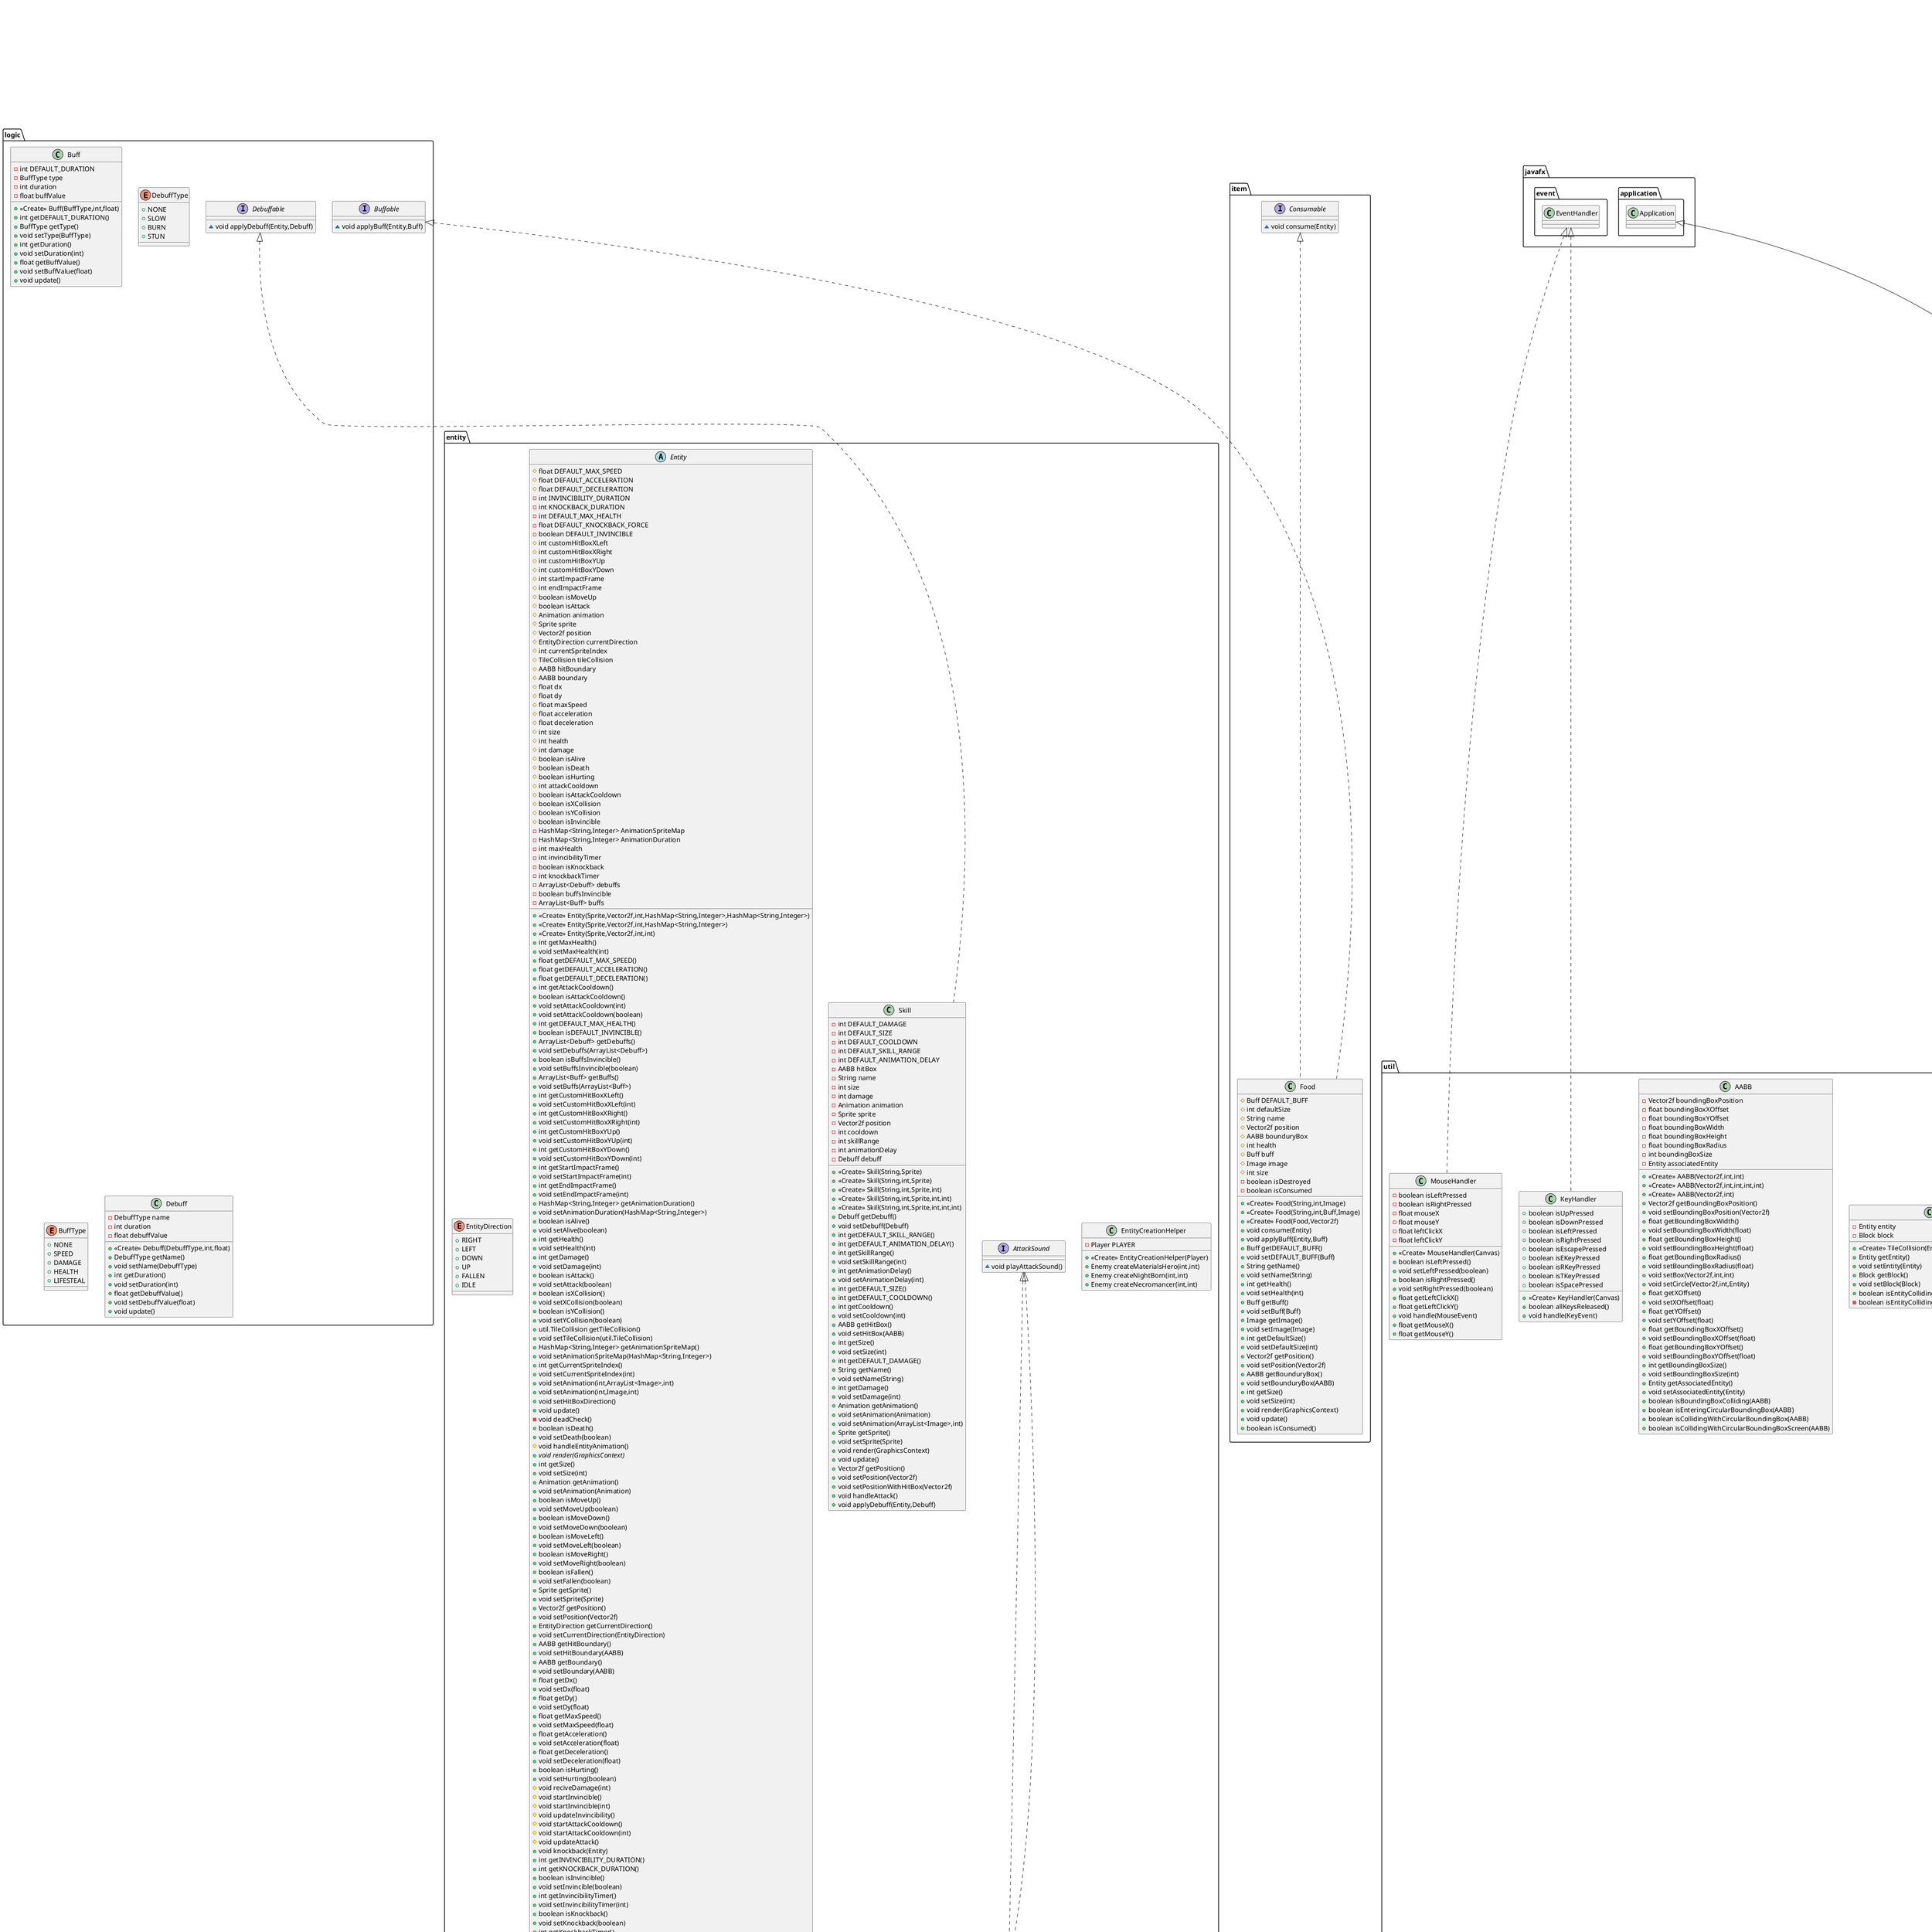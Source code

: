 @startuml
interface item.Consumable {
~ void consume(Entity)
}

class tiles.block.ObjBlock {
+ <<Create>> ObjBlock(Image,Vector2f,int,int)
+ boolean update(AABB)
+ boolean isInside(AABB)
+ void render(GraphicsContext)
}

interface logic.Buffable {
~ void applyBuff(Entity,Buff)
}

class logic.Buff {
- int DEFAULT_DURATION
- BuffType type
- int duration
- float buffValue
+ <<Create>> Buff(BuffType,int,float)
+ int getDEFAULT_DURATION()
+ BuffType getType()
+ void setType(BuffType)
+ int getDuration()
+ void setDuration(int)
+ float getBuffValue()
+ void setBuffValue(float)
+ void update()
}


class util.KeyHandler {
+ boolean isUpPressed
+ boolean isDownPressed
+ boolean isLeftPressed
+ boolean isRightPressed
+ boolean isEscapePressed
+ boolean isEKeyPressed
+ boolean isRKeyPressed
+ boolean isTKeyPressed
+ boolean isSpacePressed
+ <<Create>> KeyHandler(Canvas)
+ boolean allKeysReleased()
+ void handle(KeyEvent)
}


class util.AABB {
- Vector2f boundingBoxPosition
- float boundingBoxXOffset
- float boundingBoxYOffset
- float boundingBoxWidth
- float boundingBoxHeight
- float boundingBoxRadius
- int boundingBoxSize
- Entity associatedEntity
+ <<Create>> AABB(Vector2f,int,int)
+ <<Create>> AABB(Vector2f,int,int,int,int)
+ <<Create>> AABB(Vector2f,int)
+ Vector2f getBoundingBoxPosition()
+ void setBoundingBoxPosition(Vector2f)
+ float getBoundingBoxWidth()
+ void setBoundingBoxWidth(float)
+ float getBoundingBoxHeight()
+ void setBoundingBoxHeight(float)
+ float getBoundingBoxRadius()
+ void setBoundingBoxRadius(float)
+ void setBox(Vector2f,int,int)
+ void setCircle(Vector2f,int,Entity)
+ float getXOffset()
+ void setXOffset(float)
+ float getYOffset()
+ void setYOffset(float)
+ float getBoundingBoxXOffset()
+ void setBoundingBoxXOffset(float)
+ float getBoundingBoxYOffset()
+ void setBoundingBoxYOffset(float)
+ int getBoundingBoxSize()
+ void setBoundingBoxSize(int)
+ Entity getAssociatedEntity()
+ void setAssociatedEntity(Entity)
+ boolean isBoundingBoxColliding(AABB)
+ boolean isEnteringCircularBoundingBox(AABB)
+ boolean isCollidingWithCircularBoundingBox(AABB)
+ boolean isCollidingWithCircularBoundingBoxScreen(AABB)
}


enum logic.DebuffType {
+  NONE
+  SLOW
+  BURN
+  STUN
}

class entity.Enemy {
- {static} float MARGIN_OF_ERROR
+ ArrayList<Debuff> debuffs
# AABB sensingRange
# AABB alertRange
# int sensingRadius
# Player targetPlayer
- Boolean isAlerted
- boolean debuffsInvincible
- AudioClip attackSound
+ <<Create>> Enemy(Sprite,Vector2f,int,Player)
+ <<Create>> Enemy(Sprite,Vector2f,int,Player,int,int)
+ <<Create>> Enemy(Sprite,Vector2f,int,Player,int,int,int,int)
+ <<Create>> Enemy(Sprite,Vector2f,int,Player,int,int,int,int,HashMap<String,Integer>)
+ <<Create>> Enemy(Sprite,Vector2f,int,Player,int,int,int,int,HashMap<String,Integer>,HashMap<String,Integer>,int)
+ <<Create>> Enemy(Sprite,Vector2f,int,Player,int,int,int,int,HashMap<String,Integer>,HashMap<String,Integer>)
+ AudioClip getAttackSound()
+ void setAttackSound(AudioClip)
+ util.AABB getSensingRange()
+ void setSensingRange(util.AABB)
+ int getSensingRadius()
+ void setSensingRadius(int)
+ AABB getAlertRange()
+ void setAlertRange(AABB)
+ Player getTargetPlayer()
+ void setTargetPlayer(Player)
+ Boolean getAlerted()
+ void setAlerted(Boolean)
+ void update()
+ void render(GraphicsContext)
+ void move()
# void attack()
# void handleEntityAnimation()
+ void appliedDebuff(Debuff)
- void startDebuffsInvincible(int)
+ void updateDebuff()
+ void playAttackSound()
}


class game.GameLauncher {
+ {static} int WIDTH
+ {static} int HEIGHT
- {static} int TARGET_FPS
+ {static} MediaPlayer mediaPlayer
- GraphicsContext graphicsContext
- MouseHandler mouseInputHandler
- KeyHandler keyboardInputHandler
- GameStateManager gameStateManager
- long lastSecondTime
- int frameCount
+ {static} void main(String[])
- void startGameLoop()
+ void start(Stage)
- void update()
- void input(MouseHandler,KeyHandler)
- void render()
}


class entity.EntityCreationHelper {
- Player PLAYER
+ <<Create>> EntityCreationHelper(Player)
+ Enemy createMaterialsHero(int,int)
+ Enemy createNightBorn(int,int)
+ Enemy createNecromancer(int,int)
}


enum logic.BuffType {
+  NONE
+  SPEED
+  DAMAGE
+  HEALTH
+  LIFESTEAL
}

class states.PlayState {
+ {static} Vector2f background
+ {static} Vector2f MAP_DIMENSIONS
- Font font
- Player PLAYER
- TileManager TILE_MANAGER
- Camera CAMERA
- Vector2f PLAYER_ORIGIN
- HashMap<String,Food> FOODS
- ArrayList<Food> FOOD_ENTITIES
- UserInterface UI
- ArrayList<Enemy> ENEMIES
- ArrayList<Skill> SKILL_ENTITIES
+ ArrayList<Image> backgroundLayers
- boolean paused
+ <<Create>> PlayState(GameStateManager)
+ {static} Vector2f getMapDimensions()
+ {static} void setMapDimensions(Vector2f)
+ void addSkillEntity(Skill)
+ Font getFont()
+ Player getPLAYER()
+ TileManager getTILE_MANAGER()
+ void update()
+ void input(MouseHandler,KeyHandler)
+ void render(GraphicsContext)
+ ArrayList<Enemy> getEnemies()
+ Map<String,Food> getFood()
+ void pause()
}


class ui.UserInterface {
- GameState gameState
- double healthPercent
- HashMap<String,UIElement> element
+ <<Create>> UserInterface(GameState)
+ void render(GraphicsContext)
- void renderMenuStateUI(GraphicsContext)
- void renderGameOverStateUI(GraphicsContext)
+ GameState getGameState()
+ void setGameState(GameState)
+ double getHealthPercent()
+ void setHealthPercent(double)
- void renderPlayStateUI(GraphicsContext)
+ HashMap<String,UIElement> getElement()
+ void setElement(HashMap<String,UIElement>)
+ void update()
- double calculateHealthPercent()
}


class logic.Debuff {
- DebuffType name
- int duration
- float debuffValue
+ <<Create>> Debuff(DebuffType,int,float)
+ DebuffType getName()
+ void setName(DebuffType)
+ int getDuration()
+ void setDuration(int)
+ float getDebuffValue()
+ void setDebuffValue(float)
+ void update()
}


interface entity.AttackSound {
~ void playAttackSound()
}

class graphics.Animation {
- ArrayList<Image> frames
- int currentFrame
- int totalFrames
- int updateCount
- int updatesPerFrameChange
- int timesPlayed
+ <<Create>> Animation(ArrayList<Image>)
+ <<Create>> Animation()
+ ArrayList<Image> getFrames()
+ void setFrames(ArrayList<Image>)
+ void setFrames(Image)
+ int getCurrentFrame()
+ void setCurrentFrame(int)
+ int getTotalFrames()
+ void setTotalFrames(int)
+ int getTimesPlayed()
+ void setTimesPlayed(int)
+ void update()
+ int getUpdatesPerFrameChange()
+ void setUpdatesPerFrameChange(int)
+ int getUpdateCount()
+ void setUpdateCount(int)
+ int getFrame()
+ void setFrame(int)
+ Image getCurrentAnimationFrame()
+ boolean hasPlayedOnce()
+ boolean hasPlayed(int)
}


abstract class tiles.TileMap {
+ {abstract}void render(GraphicsContext)
}

class entity.Skill {
- int DEFAULT_DAMAGE
- int DEFAULT_SIZE
- int DEFAULT_COOLDOWN
- int DEFAULT_SKILL_RANGE
- int DEFAULT_ANIMATION_DELAY
- AABB hitBox
- String name
- int size
- int damage
- Animation animation
- Sprite sprite
- Vector2f position
- int cooldown
- int skillRange
- int animationDelay
- Debuff debuff
+ <<Create>> Skill(String,Sprite)
+ <<Create>> Skill(String,int,Sprite)
+ <<Create>> Skill(String,int,Sprite,int)
+ <<Create>> Skill(String,int,Sprite,int,int)
+ <<Create>> Skill(String,int,Sprite,int,int,int)
+ Debuff getDebuff()
+ void setDebuff(Debuff)
+ int getDEFAULT_SKILL_RANGE()
+ int getDEFAULT_ANIMATION_DELAY()
+ int getSkillRange()
+ void setSkillRange(int)
+ int getAnimationDelay()
+ void setAnimationDelay(int)
+ int getDEFAULT_SIZE()
+ int getDEFAULT_COOLDOWN()
+ int getCooldown()
+ void setCooldown(int)
+ AABB getHitBox()
+ void setHitBox(AABB)
+ int getSize()
+ void setSize(int)
+ int getDEFAULT_DAMAGE()
+ String getName()
+ void setName(String)
+ int getDamage()
+ void setDamage(int)
+ Animation getAnimation()
+ void setAnimation(Animation)
+ void setAnimation(ArrayList<Image>,int)
+ Sprite getSprite()
+ void setSprite(Sprite)
+ void render(GraphicsContext)
+ void update()
+ Vector2f getPosition()
+ void setPosition(Vector2f)
+ void setPositionWithHitBox(Vector2f)
+ void handleAttack()
+ void applyDebuff(Entity,Debuff)
}


class states.MenuState {
- UserInterface UI
+ <<Create>> MenuState(GameStateManager)
+ void update()
+ void input(MouseHandler,KeyHandler)
+ void render(GraphicsContext)
}


abstract class entity.Entity {
# float DEFAULT_MAX_SPEED
# float DEFAULT_ACCELERATION
# float DEFAULT_DECELERATION
- int INVINCIBILITY_DURATION
- int KNOCKBACK_DURATION
- int DEFAULT_MAX_HEALTH
- float DEFAULT_KNOCKBACK_FORCE
- boolean DEFAULT_INVINCIBLE
# int customHitBoxXLeft
# int customHitBoxXRight
# int customHitBoxYUp
# int customHitBoxYDown
# int startImpactFrame
# int endImpactFrame
# boolean isMoveUp
# boolean isAttack
# Animation animation
# Sprite sprite
# Vector2f position
# EntityDirection currentDirection
# int currentSpriteIndex
# TileCollision tileCollision
# AABB hitBoundary
# AABB boundary
# float dx
# float dy
# float maxSpeed
# float acceleration
# float deceleration
# int size
# int health
# int damage
# boolean isAlive
# boolean isDeath
# boolean isHurting
# int attackCooldown
# boolean isAttackCooldown
# boolean isXCollision
# boolean isYCollision
# boolean isInvincible
- HashMap<String,Integer> AnimationSpriteMap
- HashMap<String,Integer> AnimationDuration
- int maxHealth
- int invincibilityTimer
- boolean isKnockback
- int knockbackTimer
- ArrayList<Debuff> debuffs
- boolean buffsInvincible
- ArrayList<Buff> buffs
+ <<Create>> Entity(Sprite,Vector2f,int,HashMap<String,Integer>,HashMap<String,Integer>)
+ <<Create>> Entity(Sprite,Vector2f,int,HashMap<String,Integer>)
+ <<Create>> Entity(Sprite,Vector2f,int,int)
+ int getMaxHealth()
+ void setMaxHealth(int)
+ float getDEFAULT_MAX_SPEED()
+ float getDEFAULT_ACCELERATION()
+ float getDEFAULT_DECELERATION()
+ int getAttackCooldown()
+ boolean isAttackCooldown()
+ void setAttackCooldown(int)
+ void setAttackCooldown(boolean)
+ int getDEFAULT_MAX_HEALTH()
+ boolean isDEFAULT_INVINCIBLE()
+ ArrayList<Debuff> getDebuffs()
+ void setDebuffs(ArrayList<Debuff>)
+ boolean isBuffsInvincible()
+ void setBuffsInvincible(boolean)
+ ArrayList<Buff> getBuffs()
+ void setBuffs(ArrayList<Buff>)
+ int getCustomHitBoxXLeft()
+ void setCustomHitBoxXLeft(int)
+ int getCustomHitBoxXRight()
+ void setCustomHitBoxXRight(int)
+ int getCustomHitBoxYUp()
+ void setCustomHitBoxYUp(int)
+ int getCustomHitBoxYDown()
+ void setCustomHitBoxYDown(int)
+ int getStartImpactFrame()
+ void setStartImpactFrame(int)
+ int getEndImpactFrame()
+ void setEndImpactFrame(int)
+ HashMap<String,Integer> getAnimationDuration()
+ void setAnimationDuration(HashMap<String,Integer>)
+ boolean isAlive()
+ void setAlive(boolean)
+ int getHealth()
+ void setHealth(int)
+ int getDamage()
+ void setDamage(int)
+ boolean isAttack()
+ void setAttack(boolean)
+ boolean isXCollision()
+ void setXCollision(boolean)
+ boolean isYCollision()
+ void setYCollision(boolean)
+ util.TileCollision getTileCollision()
+ void setTileCollision(util.TileCollision)
+ HashMap<String,Integer> getAnimationSpriteMap()
+ void setAnimationSpriteMap(HashMap<String,Integer>)
+ int getCurrentSpriteIndex()
+ void setCurrentSpriteIndex(int)
+ void setAnimation(int,ArrayList<Image>,int)
+ void setAnimation(int,Image,int)
+ void setHitBoxDirection()
+ void update()
- void deadCheck()
+ boolean isDeath()
+ void setDeath(boolean)
# void handleEntityAnimation()
+ {abstract}void render(GraphicsContext)
+ int getSize()
+ void setSize(int)
+ Animation getAnimation()
+ void setAnimation(Animation)
+ boolean isMoveUp()
+ void setMoveUp(boolean)
+ boolean isMoveDown()
+ void setMoveDown(boolean)
+ boolean isMoveLeft()
+ void setMoveLeft(boolean)
+ boolean isMoveRight()
+ void setMoveRight(boolean)
+ boolean isFallen()
+ void setFallen(boolean)
+ Sprite getSprite()
+ void setSprite(Sprite)
+ Vector2f getPosition()
+ void setPosition(Vector2f)
+ EntityDirection getCurrentDirection()
+ void setCurrentDirection(EntityDirection)
+ AABB getHitBoundary()
+ void setHitBoundary(AABB)
+ AABB getBoundary()
+ void setBoundary(AABB)
+ float getDx()
+ void setDx(float)
+ float getDy()
+ void setDy(float)
+ float getMaxSpeed()
+ void setMaxSpeed(float)
+ float getAcceleration()
+ void setAcceleration(float)
+ float getDeceleration()
+ void setDeceleration(float)
+ boolean isHurting()
+ void setHurting(boolean)
# void reciveDamage(int)
# void startInvincible()
# void startInvincible(int)
# void updateInvincibility()
# void startAttackCooldown()
# void startAttackCooldown(int)
# void updateAttack()
+ void knockback(Entity)
+ int getINVINCIBILITY_DURATION()
+ int getKNOCKBACK_DURATION()
+ boolean isInvincible()
+ void setInvincible(boolean)
+ int getInvincibilityTimer()
+ void setInvincibilityTimer(int)
+ boolean isKnockback()
+ void setKnockback(boolean)
+ int getKnockbackTimer()
+ void setKnockbackTimer(int)
+ float getDEFAULT_KNOCKBACK_FORCE()
# void startKnockback()
# void startKnockback(int)
+ void knockback(Entity,float)
- void updateKnockback()
+ boolean isAttackAnimation()
# Vector2f getPositionWithOffset()
+ void appliedDebuff(Debuff)
- void startDebuffsInvincible(int)
+ void updateDebuff()
+ void appliledBuff(Buff)
- void startBuffInvincible(int)
+ void updateBuff()
}


enum entity.EntityDirection {
+  RIGHT
+  LEFT
+  DOWN
+  UP
+  FALLEN
+  IDLE
}

class tiles.block.HoleBlock {
+ <<Create>> HoleBlock(Image,Vector2f,int,int)
+ boolean update(AABB)
+ boolean isInside(AABB)
+ void render(GraphicsContext)
}

interface logic.Debuffable {
~ void applyDebuff(Entity,Debuff)
}

class tiles.block.NormBlock {
+ <<Create>> NormBlock(Image,Vector2f,int,int)
+ boolean update(AABB)
+ boolean isInside(AABB)
+ void render(GraphicsContext)
}

class util.TileCollision {
- Entity entity
- Block block
+ <<Create>> TileCollision(Entity)
+ Entity getEntity()
+ void setEntity(Entity)
+ Block getBlock()
+ void setBlock(Block)
+ boolean isEntityCollidingWithTile(float,float)
- boolean isEntityCollidingWithHole(float,float,float,float,Block)
}


class entity.Player {
- int DEFAULT_DASH_COOLDOWN
- Map<String,Boolean> skillActiveStatus
- Map<String,Integer> skillCooldowns
- Map<String,Integer> skillCooldownStatus
- Map<String,Skill> skills
- boolean isUesSkill
- int skillInterval
- boolean isSkillIntervalActive
- boolean isDash
- boolean isDashOnCooldown
- int dashDuration
- int dashCooldown
- AudioClip attackSound
+ <<Create>> Player(Sprite,Vector2f,int)
- void updateSkillInterval()
- void startSkillInterval()
+ Map<String,Skill> getSkills()
+ void setSkills(Map<String,Skill>)
+ boolean isUesSkill()
+ void setUesSkill(boolean)
+ void addSkill(String,Skill)
+ void move()
- void resetPlayerPosition()
+ void update(ArrayList<Enemy>)
- Vector2f getCastDirection(Skill)
+ void render(GraphicsContext)
# void handleEntityAnimation()
- void handleSkillCooldowns()
+ void input(MouseHandler,KeyHandler)
- void dash()
- void startDashDuration()
- void updateDashDuration()
- void startDashCooldown()
+ void updateDashCooldown()
+ void setDeath(boolean)
+ void playAttackSound()
}


class item.Food {
# Buff DEFAULT_BUFF
# int defaultSize
# String name
# Vector2f position
# AABB bounduryBox
# int health
# Buff buff
# Image image
# int size
- boolean isDestroyed
- boolean isConsumed
+ <<Create>> Food(String,int,Image)
+ <<Create>> Food(String,int,Buff,Image)
+ <<Create>> Food(Food,Vector2f)
+ void consume(Entity)
+ void applyBuff(Entity,Buff)
+ Buff getDEFAULT_BUFF()
+ void setDEFAULT_BUFF(Buff)
+ String getName()
+ void setName(String)
+ int getHealth()
+ void setHealth(int)
+ Buff getBuff()
+ void setBuff(Buff)
+ Image getImage()
+ void setImage(Image)
+ int getDefaultSize()
+ void setDefaultSize(int)
+ Vector2f getPosition()
+ void setPosition(Vector2f)
+ AABB getBounduryBox()
+ void setBounduryBox(AABB)
+ int getSize()
+ void setSize(int)
+ void render(GraphicsContext)
+ void update()
+ boolean isConsumed()
}


class util.Camera {
- AABB collisionCam
- AABB boundaryCam
- boolean isMoveUp
- boolean isMoveDown
- boolean isMoveLeft
- boolean isMoveRight
- float dx
- float dy
- float maxSpeed
- float acceleration
- float deceleration
- int widthLimit
- int heightLimit
- Entity entity
+ <<Create>> Camera(AABB)
+ AABB getCollisionCam()
+ void setCollisionCam(AABB)
+ AABB getBoundaryCam()
+ void setBoundaryCam(AABB)
+ boolean isMoveUp()
+ void setMoveUp(boolean)
+ boolean isMoveDown()
+ void setMoveDown(boolean)
+ boolean isMoveLeft()
+ void setMoveLeft(boolean)
+ boolean isMoveRight()
+ void setMoveRight(boolean)
+ float getDx()
+ void setDx(float)
+ float getDy()
+ void setDy(float)
+ float getMaxSpeed()
+ void setMaxSpeed(float)
+ float getAcceleration()
+ void setAcceleration(float)
+ float getDeceleration()
+ void setDeceleration(float)
+ int getWidthLimit()
+ void setWidthLimit(int)
+ int getHeightLimit()
+ void setHeightLimit(int)
+ Entity getEntity()
+ void setEntity(Entity)
+ void setLimits(int,int)
+ void update()
- void move()
+ void target(Entity)
+ void input(MouseHandler,KeyHandler)
+ void render(GraphicsContext)
}


class tiles.TileManager {
+ {static} TreeMap<Integer,Integer> tileColumns
+ {static} int tileWidth
+ {static} int tileHeight
+ {static} ArrayList<TileMap> tileMaps
- TreeMap<Integer,Sprite> tilesets
+ <<Create>> TileManager()
+ <<Create>> TileManager(String,Camera)
+ {static} int getTileWidth()
+ {static} void setTileWidth(int)
+ {static} int getTileHeight()
+ {static} void setTileHeight(int)
+ {static} ArrayList<TileMap> getTileMaps()
+ {static} void setTileMaps(ArrayList<TileMap>)
- void addTileMap(String,int,int,Camera)
+ void render(GraphicsContext)
+ void renderGround(GraphicsContext)
+ void renderAbove(GraphicsContext)
}


class states.GameOverState {
- UserInterface UI
- ArrayList<Image> BACKGROUND_LAYER
+ <<Create>> GameOverState(GameStateManager)
+ void update()
+ void input(MouseHandler,KeyHandler)
+ void render(GraphicsContext)
}


class util.Vector2f {
+ {static} float worldCoordinateX
+ {static} float worldCoordinateY
+ float vectorCoordinateX
+ float vectorCoordinateY
+ <<Create>> Vector2f()
+ <<Create>> Vector2f(Vector2f)
+ <<Create>> Vector2f(float,float)
+ {static} float getWorldCoordinateX()
+ {static} void setWorldCoordinateX(float)
+ {static} float getWorldCoordinateY()
+ {static} void setWorldCoordinateY(float)
+ {static} void setWorldCoordinates(float,float)
+ void add(int,int)
+ Vector2f getWorldVar()
+ String toString()
+ float getVectorCoordinateX()
+ void setVectorCoordinateX(float)
+ float getVectorCoordinateY()
+ void setVectorCoordinateY(float)
+ Vector2f subtract(Vector2f)
+ Vector2f normalize()
}


class tiles.TileMapObj {
+ {static} HashMap<String,Block> tmo_blocks
- int DEFAULT_BLOCK_ID
+ <<Create>> TileMapObj(String,TreeMap<Integer,Sprite>,int,int,int,int,TreeMap<Integer,Integer>)
+ {static} HashMap<String,Block> getTmo_blocks()
+ {static} void setTmo_blocks(HashMap<String,Block>)
+ int getDEFAULT_BLOCK_ID()
+ void render(GraphicsContext)
}


class ui.UIElement {
- String name
- Image image
- double positionX
- double positionY
- double sizeX
- double sizeY
+ <<Create>> UIElement(String,Image,double,double,double,double)
+ String getName()
+ void setName(String)
+ Image getImage()
+ void setImage(Image)
+ double getPositionX()
+ void setPositionX(double)
+ double getPositionY()
+ void setPositionY(double)
+ double getSizeX()
+ void setSizeX(double)
+ double getSizeY()
+ void setSizeY(double)
+ void render(GraphicsContext)
+ boolean isInArea(UIElement)
+ boolean isInArea(double,double)
}


class states.GameStateManager {
+ {static} Vector2f mapDimensions
- {static} ArrayList<GameState> gameStates
+ <<Create>> GameStateManager()
+ {static} GameState getCurrentState()
+ {static} Vector2f getMapDimensions()
+ {static} void setMapDimensions(Vector2f)
+ ArrayList<GameState> getGameStates()
+ void pop(int)
+ void add(int)
+ void addAndPop(int)
+ void update()
+ void input(MouseHandler,KeyHandler)
+ void render(GraphicsContext)
+ void addAndPause(int)
}


enum states.STATES {
+  PLAY_STATE
+  MENU_STATE
+  GAME_OVER_STATE
}

class util.MouseHandler {
- boolean isLeftPressed
- boolean isRightPressed
- float mouseX
- float mouseY
- float leftClickX
- float leftClickY
+ <<Create>> MouseHandler(Canvas)
+ boolean isLeftPressed()
+ void setLeftPressed(boolean)
+ boolean isRightPressed()
+ void setRightPressed(boolean)
+ float getLeftClickX()
+ float getLeftClickY()
+ void handle(MouseEvent)
+ float getMouseX()
+ float getMouseY()
}


class states.PauseState {
+ <<Create>> PauseState(GameStateManager)
+ void update()
+ void input(MouseHandler,KeyHandler)
+ void render(GraphicsContext)
}

abstract class tiles.block.Block {
# int blockWidth
# int blockHeight
# Image blockImage
# Vector2f blockPosition
+ <<Create>> Block(Image,Vector2f,int,int)
+ {abstract}boolean update(AABB)
+ {abstract}boolean isInside(AABB)
+ void render(GraphicsContext)
+ int getBlockWidth()
+ void setBlockWidth(int)
+ int getBlockHeight()
+ void setBlockHeight(int)
+ Image getBlockImage()
+ void setBlockImage(Image)
+ Vector2f getBlockPosition()
+ void setBlockPosition(Vector2f)
+ String toString()
}


class tiles.TileMapNorm {
- ArrayList<Block> BLOCKS
+ <<Create>> TileMapNorm(String,TreeMap<Integer,Sprite>,int,int,int,int,TreeMap<Integer,Integer>)
+ void render(GraphicsContext)
}


abstract class states.GameState {
# GameStateManager GSM
+ <<Create>> GameState(GameStateManager)
+ {abstract}void update()
+ {abstract}void input(MouseHandler,KeyHandler)
+ {abstract}void render(GraphicsContext)
}


class graphics.Sprite {
- int TILE_SIZE
- int width
- int height
- Image spriteSheetImage
- ArrayList<ArrayList<Image>> spritesInSheet
- int spriteWidthInSheet
- int spriteHeightInSheet
+ <<Create>> Sprite(String)
+ <<Create>> Sprite(ArrayList<String>,int,int)
+ <<Create>> Sprite(ArrayList<String>,int,int,boolean)
+ <<Create>> Sprite(String,int,int)
+ <<Create>> Sprite(String,int,int,boolean)
+ <<Create>> Sprite(String,int,int,Map<Integer,Integer>)
+ {static} void drawArray(GraphicsContext,ArrayList<Image>,Vector2f,int,int,int,int)
+ {static} void drawText(GraphicsContext,Font,String,Vector2f)
+ {static} void drawText(GraphicsContext,Font,String,Vector2f,int)
+ {static} void drawText(GraphicsContext,Font,String,Vector2f,Color)
+ {static} void drawText(GraphicsContext,Font,String,Vector2f,int,Color)
- void loadMultipleLongSpriteArray(Image,int)
- void loadMultipleSpriteArray(Image,int)
+ int getTILE_SIZE()
+ int getWidth()
+ void setWidth(int)
+ int getHeight()
+ void setHeight(int)
+ int getSpriteHeightInSheet()
+ void setSpriteHeightInSheet(int)
+ void setSize(int,int)
- void loadSpriteArray()
- void loadSpriteArray(boolean)
- void loadSpriteArray(Map<Integer,Integer>)
+ Image getSpriteSheetImage()
+ void setSpriteSheetImage(Image)
+ WritableImage getSpriteFlipImageFromSheet(int,int)
+ WritableImage getSpriteImageFromSheet(int,int)
+ ArrayList<Image> getSpriteArray(int,int)
+ ArrayList<Image> getSpriteArray(int)
+ ArrayList<ArrayList<Image>> getSpritesInSheet()
+ void setSpritesInSheet(ArrayList<ArrayList<Image>>)
+ int getSpriteWidthInSheet()
+ void setSpriteWidthInSheet(int)
}




tiles.block.Block <|-- tiles.block.ObjBlock
javafx.event.EventHandler <|.. util.KeyHandler
entity.AttackSound <|.. entity.Enemy
entity.Entity <|-- entity.Enemy
javafx.application.Application <|-- game.GameLauncher
states.GameState <|-- states.PlayState
logic.Debuffable <|.. entity.Skill
states.GameState <|-- states.MenuState
tiles.block.Block <|-- tiles.block.HoleBlock
tiles.block.Block <|-- tiles.block.NormBlock
entity.AttackSound <|.. entity.Player
entity.Entity <|-- entity.Player
item.Consumable <|.. item.Food
logic.Buffable <|.. item.Food
states.GameState <|-- states.GameOverState
tiles.TileMap <|-- tiles.TileMapObj
javafx.event.EventHandler <|.. util.MouseHandler
states.GameState <|-- states.PauseState
tiles.TileMap <|-- tiles.TileMapNorm
@enduml